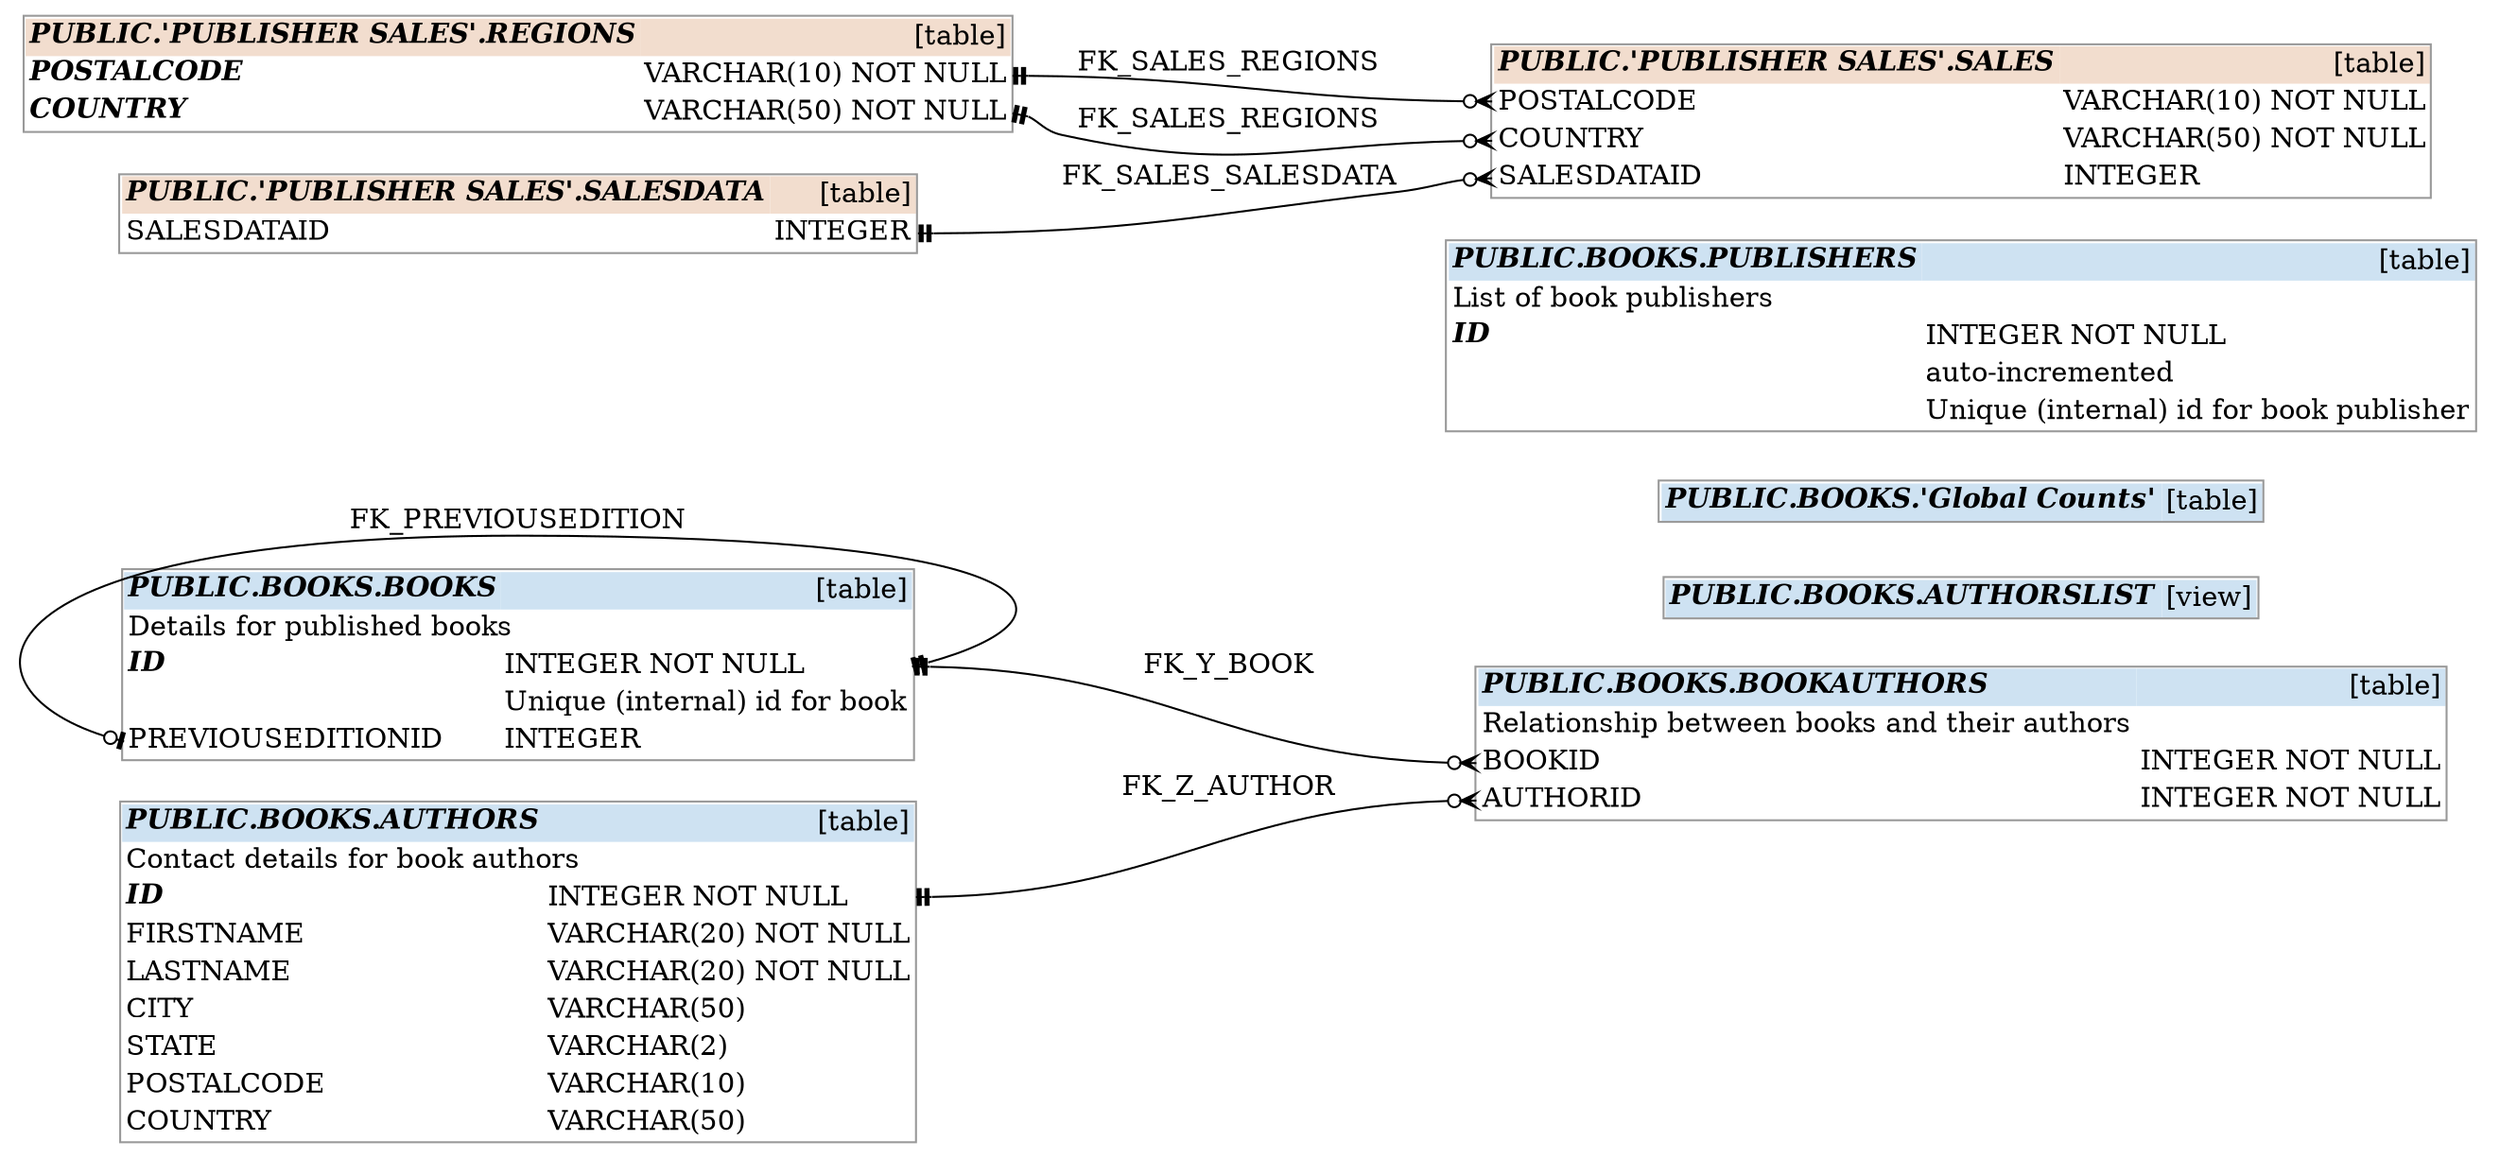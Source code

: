 /*
 * https://www.schemacrawler.com/diagramming.html
 */
digraph "SchemaCrawler_Diagram" {

	graph [
		nodesep="0.18"
		ranksep="0.46"
		rankdir="RL"
		// fontname="Helvetica"
		// fontsize="8"
	]

	node [
	// fontname="Helvetica"
	// fontsize="8"
		shape="plaintext"
	]

	edge [
	// fontname="Helvetica"
	// fontsize="8"
	arrowsize="0.8"
	]

	/* PUBLIC.BOOKS.AUTHORS -=-=-=-=-=-=-=-=-=-=-=-=-=- */
	"authors_f521e766" [
		label = <
			<table border="1" cellborder="0" cellpadding="2" cellspacing="0" bgcolor="white" color="#999999">
				<tr>
					<td colspan="2" bgcolor="#CEE2F2" align="left"><b><i>PUBLIC.BOOKS.AUTHORS</i></b></td>
					<td bgcolor="#CEE2F2" align="right">[table]</td>
				</tr>
				<tr>
					<td colspan="3" align="left">Contact details for book authors</td>
				</tr>
				<tr>
					<td port="id_af1b0e75.start" align="left"><b><i>ID</i></b></td>
					<td align="left"> </td>
					<td port="id_af1b0e75.end" align="left">INTEGER NOT NULL</td>
				</tr>
				<tr>
					<td port="firstname_5d2c8a75.start" align="left">FIRSTNAME</td>
					<td align="left"> </td>
					<td port="firstname_5d2c8a75.end" align="left">VARCHAR(20) NOT NULL</td>
				</tr>
				<tr>
					<td port="lastname_86cfc77b.start" align="left">LASTNAME</td>
					<td align="left"> </td>
					<td port="lastname_86cfc77b.end" align="left">VARCHAR(20) NOT NULL</td>
				</tr>
				<tr>
					<td port="city_af3a96c5.start" align="left">CITY</td>
					<td align="left"> </td>
					<td port="city_af3a96c5.end" align="left">VARCHAR(50)</td>
				</tr>
				<tr>
					<td port="state_b3d3d1cb.start" align="left">STATE</td>
					<td align="left"> </td>
					<td port="state_b3d3d1cb.end" align="left">VARCHAR(2)</td>
				</tr>
				<tr>
					<td port="postalcode_43f33e92.start" align="left">POSTALCODE</td>
					<td align="left"> </td>
					<td port="postalcode_43f33e92.end" align="left">VARCHAR(10)</td>
				</tr>
				<tr>
					<td port="country_12fde8d0.start" align="left">COUNTRY</td>
					<td align="left"> </td>
					<td port="country_12fde8d0.end" align="left">VARCHAR(50)</td>
				</tr>
			</table>
		>
	]

	"bookauthors_ead84c5d":"authorid_f4422729.start":w -> "authors_f521e766":"id_af1b0e75.end":e [
		label=<FK_Z_AUTHOR> style="solid" dir="both" arrowhead="teetee" arrowtail="crowodot"
	]

	/* PUBLIC.BOOKS.AUTHORSLIST -=-=-=-=-=-=-=-=-=-=-=-=-=- */
	"authorslist_9ccb3c04" [
		label = <
			<table border="1" cellborder="0" cellpadding="2" cellspacing="0" bgcolor="white" color="#999999">
				<tr>
					<td colspan="2" bgcolor="#CEE2F2" align="left"><b><i>PUBLIC.BOOKS.AUTHORSLIST</i></b></td>
					<td bgcolor="#CEE2F2" align="right">[view]</td>
				</tr>
			</table>
		>
	]

	/* PUBLIC.BOOKS.BOOKAUTHORS -=-=-=-=-=-=-=-=-=-=-=-=-=- */
	"bookauthors_ead84c5d" [
		label = <
			<table border="1" cellborder="0" cellpadding="2" cellspacing="0" bgcolor="white" color="#999999">
				<tr>
					<td colspan="2" bgcolor="#CEE2F2" align="left"><b><i>PUBLIC.BOOKS.BOOKAUTHORS</i></b></td>
					<td bgcolor="#CEE2F2" align="right">[table]</td>
				</tr>
				<tr>
					<td colspan="2" align="left">Relationship between books and their authors</td>
				</tr>
				<tr>
					<td port="bookid_e54f6507.start" align="left">BOOKID</td>
					<td align="left"> </td>
					<td port="bookid_e54f6507.end" align="left">INTEGER NOT NULL</td>
				</tr>
				<tr>
					<td port="authorid_f4422729.start" align="left">AUTHORID</td>
					<td align="left"> </td>
					<td port="authorid_f4422729.end" align="left">INTEGER NOT NULL</td>
				</tr>
			</table>
		>
	]

	/* PUBLIC.BOOKS.BOOKS -=-=-=-=-=-=-=-=-=-=-=-=-=- */
	"books_f4a675c8" [
		label = <
			<table border="1" cellborder="0" cellpadding="2" cellspacing="0" bgcolor="white" color="#999999">
				<tr>
					<td colspan="2" bgcolor="#CEE2F2" align="left"><b><i>PUBLIC.BOOKS.BOOKS</i></b></td>
					<td bgcolor="#CEE2F2" align="right">[table]</td>
				</tr>
				<tr>
					<td colspan="3" align="left">Details for published books</td>
				</tr>
				<tr>
					<td port="id_a0284c53.start" align="left"><b><i>ID</i></b></td>
					<td align="left"> </td>
					<td port="id_a0284c53.end" align="left">INTEGER NOT NULL</td>
				</tr>
				<tr>
					<td align="left"></td>
					<td align="left"> </td>
					<td align="left">Unique (internal) id for book</td>
				</tr>
				<tr>
					<td port="previouseditionid_6cf3995a.start" align="left">PREVIOUSEDITIONID</td>
					<td align="left"> </td>
					<td port="previouseditionid_6cf3995a.end" align="left">INTEGER</td>
				</tr>
			</table>
		>
	]

	"bookauthors_ead84c5d":"bookid_e54f6507.start":w -> "books_f4a675c8":"id_a0284c53.end":e [
		label=<FK_Y_BOOK> style="solid" dir="both" arrowhead="teetee" arrowtail="crowodot"
	]

	"books_f4a675c8":"previouseditionid_6cf3995a.start":w -> "books_f4a675c8":"id_a0284c53.end":e [
		label=<FK_PREVIOUSEDITION> style="solid" dir="both" arrowhead="teetee" arrowtail="teeodot"
	]

	/* PUBLIC.BOOKS.'Global Counts' -=-=-=-=-=-=-=-=-=-=-=-=-=- */
	"globalcounts_7fcacf9f" [
		label = <
			<table border="1" cellborder="0" cellpadding="2" cellspacing="0" bgcolor="white" color="#999999">
				<tr>
					<td colspan="2" bgcolor="#CEE2F2" align="left"><b><i>PUBLIC.BOOKS.'Global Counts'</i></b></td>
					<td bgcolor="#CEE2F2" align="right">[table]</td>
				</tr>
			</table>
		>
	]

	/* PUBLIC.BOOKS.PUBLISHERS -=-=-=-=-=-=-=-=-=-=-=-=-=- */
	"publishers_8037d535" [
		label = <
			<table border="1" cellborder="0" cellpadding="2" cellspacing="0" bgcolor="white" color="#999999">
				<tr>
					<td colspan="2" bgcolor="#CEE2F2" align="left"><b><i>PUBLIC.BOOKS.PUBLISHERS</i></b></td>
					<td bgcolor="#CEE2F2" align="right">[table]</td>
				</tr>
				<tr>
					<td colspan="3" align="left">List of book publishers</td>
				</tr>
				<tr>
					<td port="id_86c2da86.start" align="left"><b><i>ID</i></b></td>
					<td align="left"> </td>
					<td port="id_86c2da86.end" align="left">INTEGER NOT NULL</td>
				</tr>
				<tr>
					<td align="left"></td>
					<td align="left"> </td>
					<td align="left">auto-incremented</td>
				</tr>
				<tr>
					<td align="left"></td>
					<td align="left"> </td>
					<td align="left">Unique (internal) id for book publisher</td>
				</tr>
			</table>
		>
	]

	/* PUBLIC.'PUBLISHER SALES'.REGIONS -=-=-=-=-=-=-=-=-=-=-=-=-=- */
	"regions_dbf65bbf" [
		label = <
			<table border="1" cellborder="0" cellpadding="2" cellspacing="0" bgcolor="white" color="#999999">
				<tr>
					<td colspan="2" bgcolor="#F2DDCE" align="left"><b><i>PUBLIC.'PUBLISHER SALES'.REGIONS</i></b></td>
					<td bgcolor="#F2DDCE" align="right">[table]</td>
				</tr>
				<tr>
					<td port="postalcode_37ad5559.start" align="left"><b><i>POSTALCODE</i></b></td>
					<td align="left"> </td>
					<td port="postalcode_37ad5559.end" align="left">VARCHAR(10) NOT NULL</td>
				</tr>
				<tr>
					<td port="country_6b7ff97.start" align="left"><b><i>COUNTRY</i></b></td>
					<td align="left"> </td>
					<td port="country_6b7ff97.end" align="left">VARCHAR(50) NOT NULL</td>
				</tr>
			</table>
		>
	]

	"sales_751e68cc":"postalcode_c386e9ec.start":w -> "regions_dbf65bbf":"postalcode_37ad5559.end":e [
		label=<FK_SALES_REGIONS> style="solid" dir="both" arrowhead="teetee" arrowtail="crowodot"
	]

	"sales_751e68cc":"country_9291942a.start":w -> "regions_dbf65bbf":"country_6b7ff97.end":e [
		label=<FK_SALES_REGIONS> style="solid" dir="both" arrowhead="teetee" arrowtail="crowodot"
	]

	/* PUBLIC.'PUBLISHER SALES'.SALES -=-=-=-=-=-=-=-=-=-=-=-=-=- */
	"sales_751e68cc" [
		label = <
			<table border="1" cellborder="0" cellpadding="2" cellspacing="0" bgcolor="white" color="#999999">
				<tr>
					<td colspan="2" bgcolor="#F2DDCE" align="left"><b><i>PUBLIC.'PUBLISHER SALES'.SALES</i></b></td>
					<td bgcolor="#F2DDCE" align="right">[table]</td>
				</tr>
				<tr>
					<td port="postalcode_c386e9ec.start" align="left">POSTALCODE</td>
					<td align="left"> </td>
					<td port="postalcode_c386e9ec.end" align="left">VARCHAR(10) NOT NULL</td>
				</tr>
				<tr>
					<td port="country_9291942a.start" align="left">COUNTRY</td>
					<td align="left"> </td>
					<td port="country_9291942a.end" align="left">VARCHAR(50) NOT NULL</td>
				</tr>
				<tr>
					<td port="salesdataid_1de64ee5.start" align="left">SALESDATAID</td>
					<td align="left"> </td>
					<td port="salesdataid_1de64ee5.end" align="left">INTEGER</td>
				</tr>
			</table>
		>
	]

	/* PUBLIC.'PUBLISHER SALES'.SALESDATA -=-=-=-=-=-=-=-=-=-=-=-=-=- */
	"salesdata_1193fa76" [
		label = <
			<table border="1" cellborder="0" cellpadding="2" cellspacing="0" bgcolor="white" color="#999999">
				<tr>
					<td colspan="2" bgcolor="#F2DDCE" align="left"><b><i>PUBLIC.'PUBLISHER SALES'.SALESDATA</i></b></td>
					<td bgcolor="#F2DDCE" align="right">[table]</td>
				</tr>
				<tr>
					<td port="salesdataid_1022f27b.start" align="left">SALESDATAID</td>
					<td align="left"> </td>
					<td port="salesdataid_1022f27b.end" align="left">INTEGER</td>
				</tr>
			</table>
		>
	]

	"sales_751e68cc":"salesdataid_1de64ee5.start":w -> "salesdata_1193fa76":"salesdataid_1022f27b.end":e [
		label=<FK_SALES_SALESDATA> style="solid" dir="both" arrowhead="teetee" arrowtail="crowodot"
	];

}
